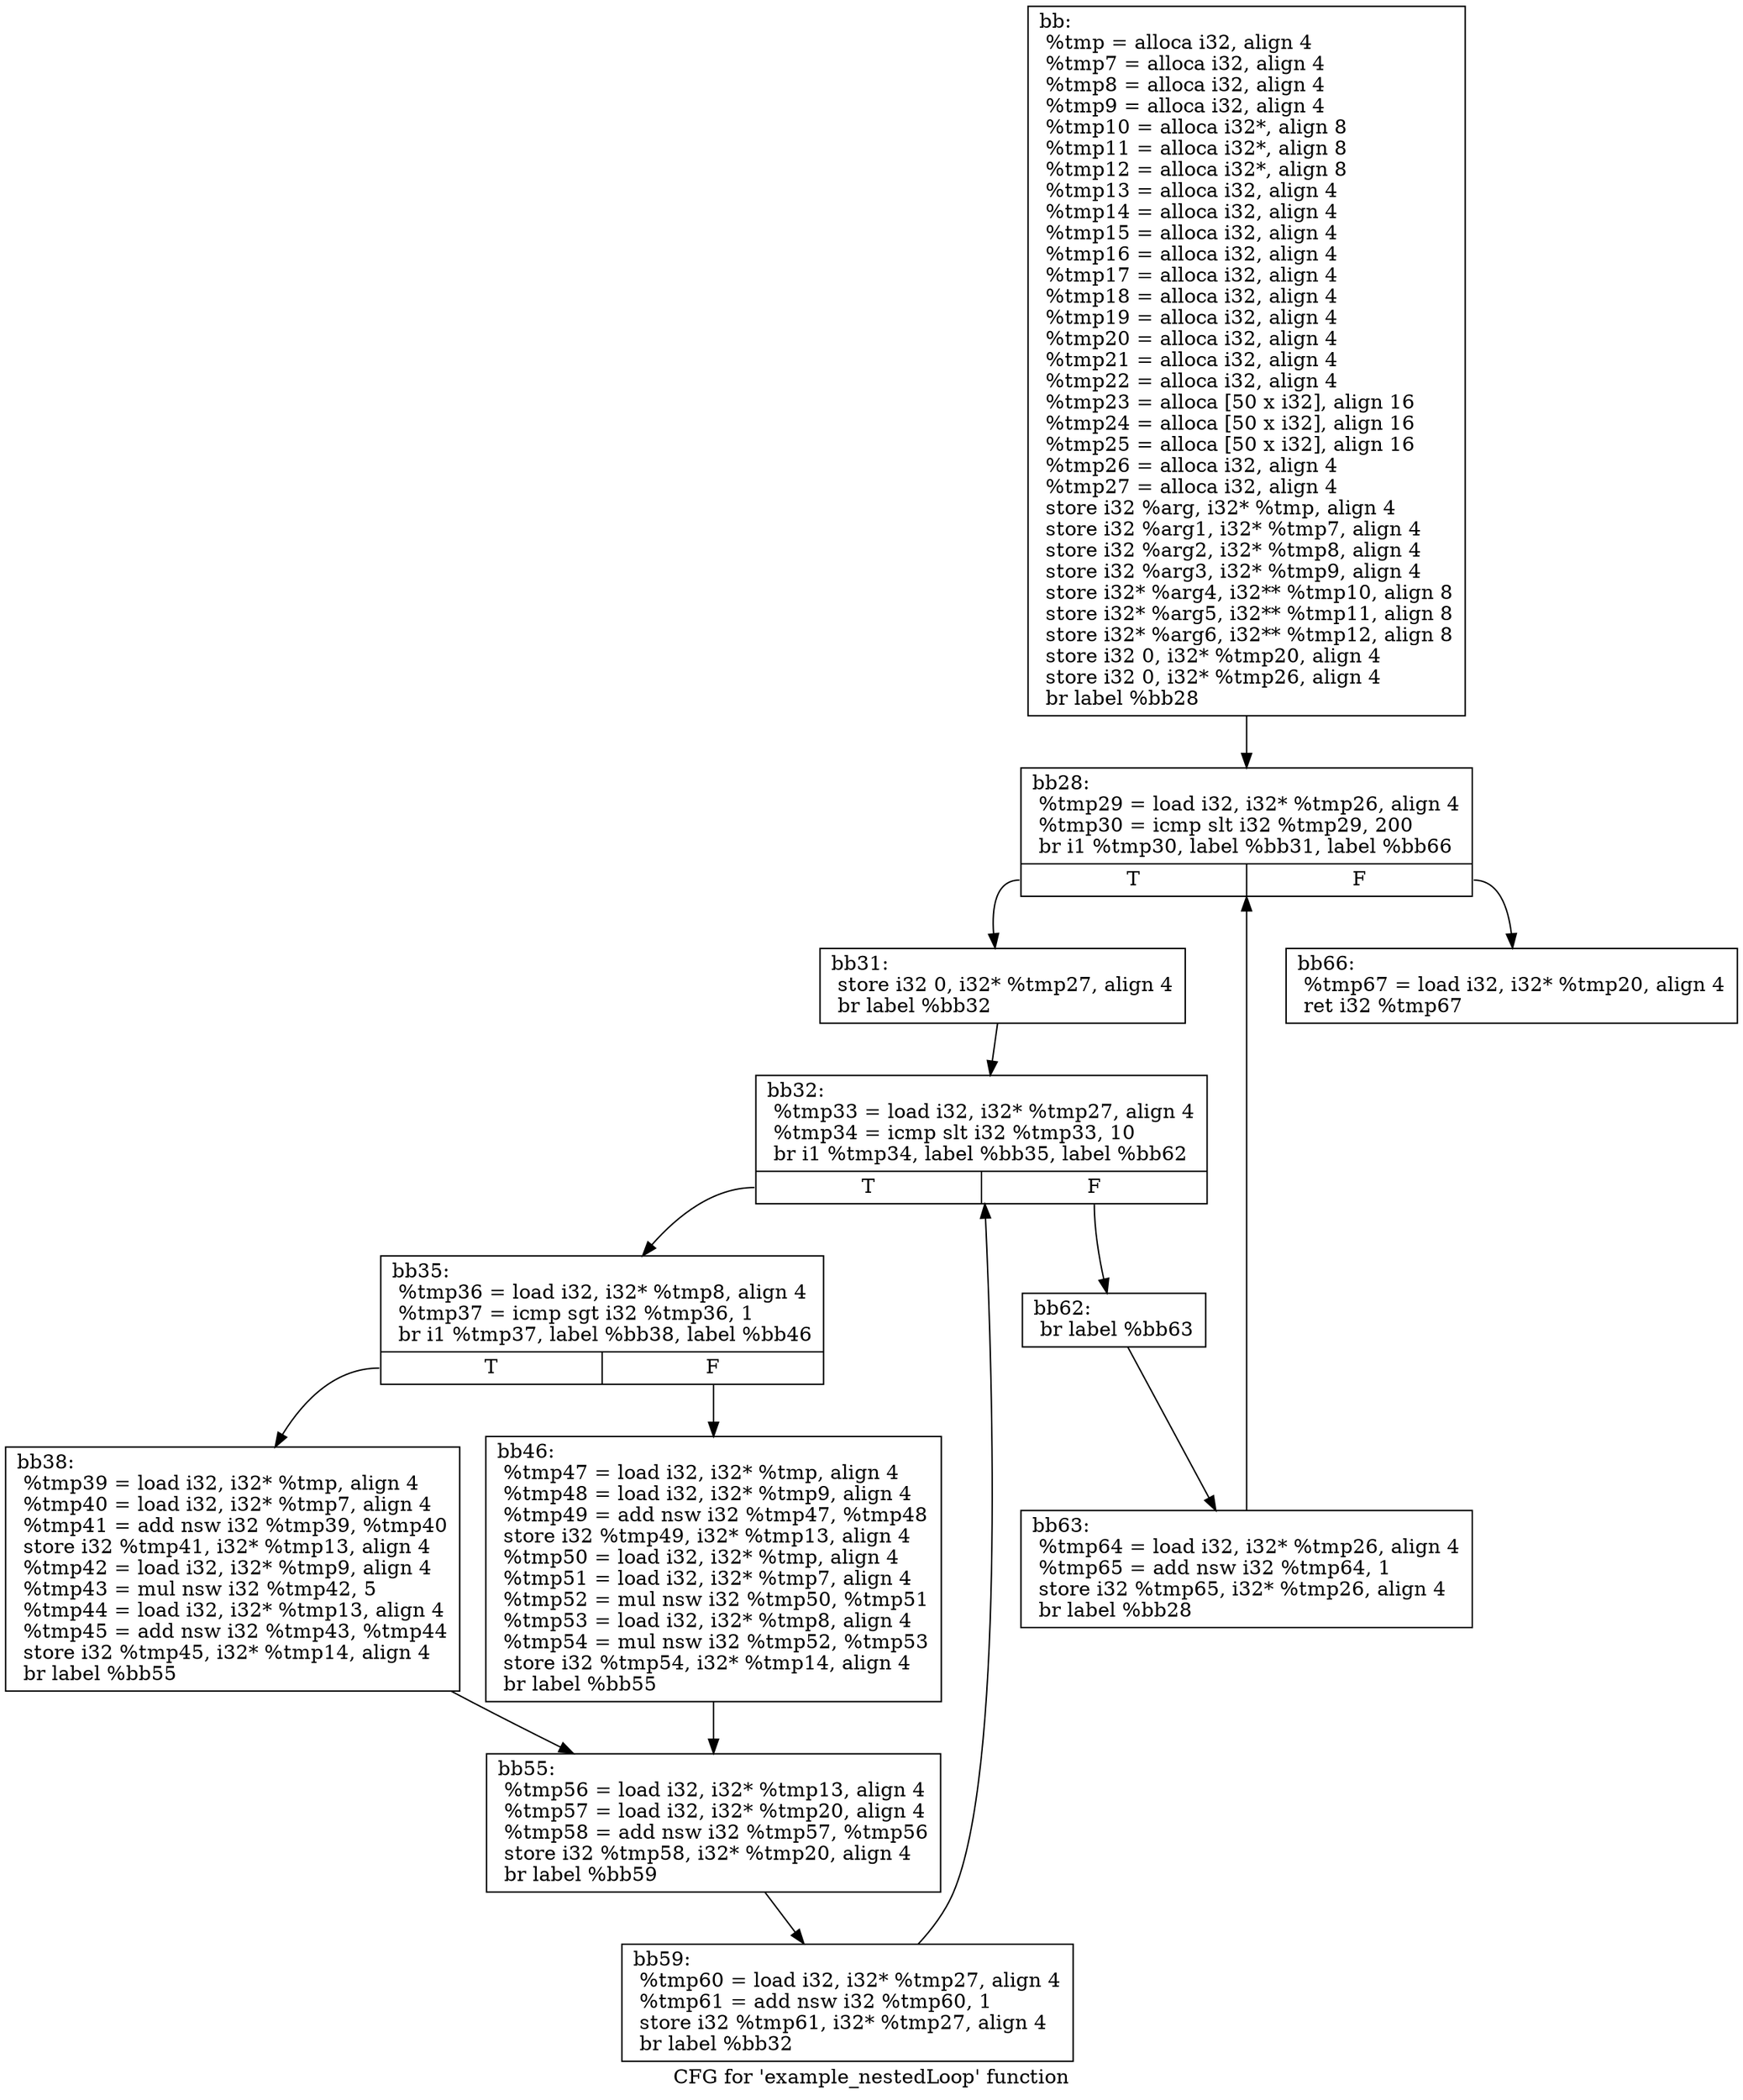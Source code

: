 digraph "CFG for 'example_nestedLoop' function" {
	label="CFG for 'example_nestedLoop' function";

	Node0x55d2aaa06d10 [shape=record,label="{bb:\l  %tmp = alloca i32, align 4\l  %tmp7 = alloca i32, align 4\l  %tmp8 = alloca i32, align 4\l  %tmp9 = alloca i32, align 4\l  %tmp10 = alloca i32*, align 8\l  %tmp11 = alloca i32*, align 8\l  %tmp12 = alloca i32*, align 8\l  %tmp13 = alloca i32, align 4\l  %tmp14 = alloca i32, align 4\l  %tmp15 = alloca i32, align 4\l  %tmp16 = alloca i32, align 4\l  %tmp17 = alloca i32, align 4\l  %tmp18 = alloca i32, align 4\l  %tmp19 = alloca i32, align 4\l  %tmp20 = alloca i32, align 4\l  %tmp21 = alloca i32, align 4\l  %tmp22 = alloca i32, align 4\l  %tmp23 = alloca [50 x i32], align 16\l  %tmp24 = alloca [50 x i32], align 16\l  %tmp25 = alloca [50 x i32], align 16\l  %tmp26 = alloca i32, align 4\l  %tmp27 = alloca i32, align 4\l  store i32 %arg, i32* %tmp, align 4\l  store i32 %arg1, i32* %tmp7, align 4\l  store i32 %arg2, i32* %tmp8, align 4\l  store i32 %arg3, i32* %tmp9, align 4\l  store i32* %arg4, i32** %tmp10, align 8\l  store i32* %arg5, i32** %tmp11, align 8\l  store i32* %arg6, i32** %tmp12, align 8\l  store i32 0, i32* %tmp20, align 4\l  store i32 0, i32* %tmp26, align 4\l  br label %bb28\l}"];
	Node0x55d2aaa06d10 -> Node0x55d2aaa09620;
	Node0x55d2aaa09620 [shape=record,label="{bb28:                                             \l  %tmp29 = load i32, i32* %tmp26, align 4\l  %tmp30 = icmp slt i32 %tmp29, 200\l  br i1 %tmp30, label %bb31, label %bb66\l|{<s0>T|<s1>F}}"];
	Node0x55d2aaa09620:s0 -> Node0x55d2aaa09830;
	Node0x55d2aaa09620:s1 -> Node0x55d2aaa09900;
	Node0x55d2aaa09830 [shape=record,label="{bb31:                                             \l  store i32 0, i32* %tmp27, align 4\l  br label %bb32\l}"];
	Node0x55d2aaa09830 -> Node0x55d2aaa09ae0;
	Node0x55d2aaa09ae0 [shape=record,label="{bb32:                                             \l  %tmp33 = load i32, i32* %tmp27, align 4\l  %tmp34 = icmp slt i32 %tmp33, 10\l  br i1 %tmp34, label %bb35, label %bb62\l|{<s0>T|<s1>F}}"];
	Node0x55d2aaa09ae0:s0 -> Node0x55d2aaa09c90;
	Node0x55d2aaa09ae0:s1 -> Node0x55d2aaa09d60;
	Node0x55d2aaa09c90 [shape=record,label="{bb35:                                             \l  %tmp36 = load i32, i32* %tmp8, align 4\l  %tmp37 = icmp sgt i32 %tmp36, 1\l  br i1 %tmp37, label %bb38, label %bb46\l|{<s0>T|<s1>F}}"];
	Node0x55d2aaa09c90:s0 -> Node0x55d2aaa09f70;
	Node0x55d2aaa09c90:s1 -> Node0x55d2aaa0a040;
	Node0x55d2aaa09f70 [shape=record,label="{bb38:                                             \l  %tmp39 = load i32, i32* %tmp, align 4\l  %tmp40 = load i32, i32* %tmp7, align 4\l  %tmp41 = add nsw i32 %tmp39, %tmp40\l  store i32 %tmp41, i32* %tmp13, align 4\l  %tmp42 = load i32, i32* %tmp9, align 4\l  %tmp43 = mul nsw i32 %tmp42, 5\l  %tmp44 = load i32, i32* %tmp13, align 4\l  %tmp45 = add nsw i32 %tmp43, %tmp44\l  store i32 %tmp45, i32* %tmp14, align 4\l  br label %bb55\l}"];
	Node0x55d2aaa09f70 -> Node0x55d2aaa0b450;
	Node0x55d2aaa0a040 [shape=record,label="{bb46:                                             \l  %tmp47 = load i32, i32* %tmp, align 4\l  %tmp48 = load i32, i32* %tmp9, align 4\l  %tmp49 = add nsw i32 %tmp47, %tmp48\l  store i32 %tmp49, i32* %tmp13, align 4\l  %tmp50 = load i32, i32* %tmp, align 4\l  %tmp51 = load i32, i32* %tmp7, align 4\l  %tmp52 = mul nsw i32 %tmp50, %tmp51\l  %tmp53 = load i32, i32* %tmp8, align 4\l  %tmp54 = mul nsw i32 %tmp52, %tmp53\l  store i32 %tmp54, i32* %tmp14, align 4\l  br label %bb55\l}"];
	Node0x55d2aaa0a040 -> Node0x55d2aaa0b450;
	Node0x55d2aaa0b450 [shape=record,label="{bb55:                                             \l  %tmp56 = load i32, i32* %tmp13, align 4\l  %tmp57 = load i32, i32* %tmp20, align 4\l  %tmp58 = add nsw i32 %tmp57, %tmp56\l  store i32 %tmp58, i32* %tmp20, align 4\l  br label %bb59\l}"];
	Node0x55d2aaa0b450 -> Node0x55d2aaa0bc60;
	Node0x55d2aaa0bc60 [shape=record,label="{bb59:                                             \l  %tmp60 = load i32, i32* %tmp27, align 4\l  %tmp61 = add nsw i32 %tmp60, 1\l  store i32 %tmp61, i32* %tmp27, align 4\l  br label %bb32\l}"];
	Node0x55d2aaa0bc60 -> Node0x55d2aaa09ae0;
	Node0x55d2aaa09d60 [shape=record,label="{bb62:                                             \l  br label %bb63\l}"];
	Node0x55d2aaa09d60 -> Node0x55d2aaa0bf20;
	Node0x55d2aaa0bf20 [shape=record,label="{bb63:                                             \l  %tmp64 = load i32, i32* %tmp26, align 4\l  %tmp65 = add nsw i32 %tmp64, 1\l  store i32 %tmp65, i32* %tmp26, align 4\l  br label %bb28\l}"];
	Node0x55d2aaa0bf20 -> Node0x55d2aaa09620;
	Node0x55d2aaa09900 [shape=record,label="{bb66:                                             \l  %tmp67 = load i32, i32* %tmp20, align 4\l  ret i32 %tmp67\l}"];
}
